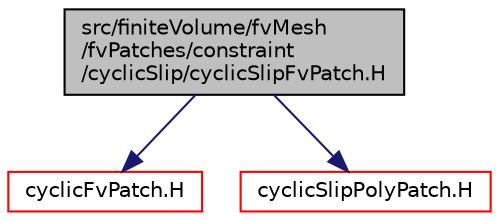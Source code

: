 digraph "src/finiteVolume/fvMesh/fvPatches/constraint/cyclicSlip/cyclicSlipFvPatch.H"
{
  bgcolor="transparent";
  edge [fontname="Helvetica",fontsize="10",labelfontname="Helvetica",labelfontsize="10"];
  node [fontname="Helvetica",fontsize="10",shape=record];
  Node0 [label="src/finiteVolume/fvMesh\l/fvPatches/constraint\l/cyclicSlip/cyclicSlipFvPatch.H",height=0.2,width=0.4,color="black", fillcolor="grey75", style="filled", fontcolor="black"];
  Node0 -> Node1 [color="midnightblue",fontsize="10",style="solid",fontname="Helvetica"];
  Node1 [label="cyclicFvPatch.H",height=0.2,width=0.4,color="red",URL="$a03764.html"];
  Node0 -> Node202 [color="midnightblue",fontsize="10",style="solid",fontname="Helvetica"];
  Node202 [label="cyclicSlipPolyPatch.H",height=0.2,width=0.4,color="red",URL="$a12461.html"];
}
